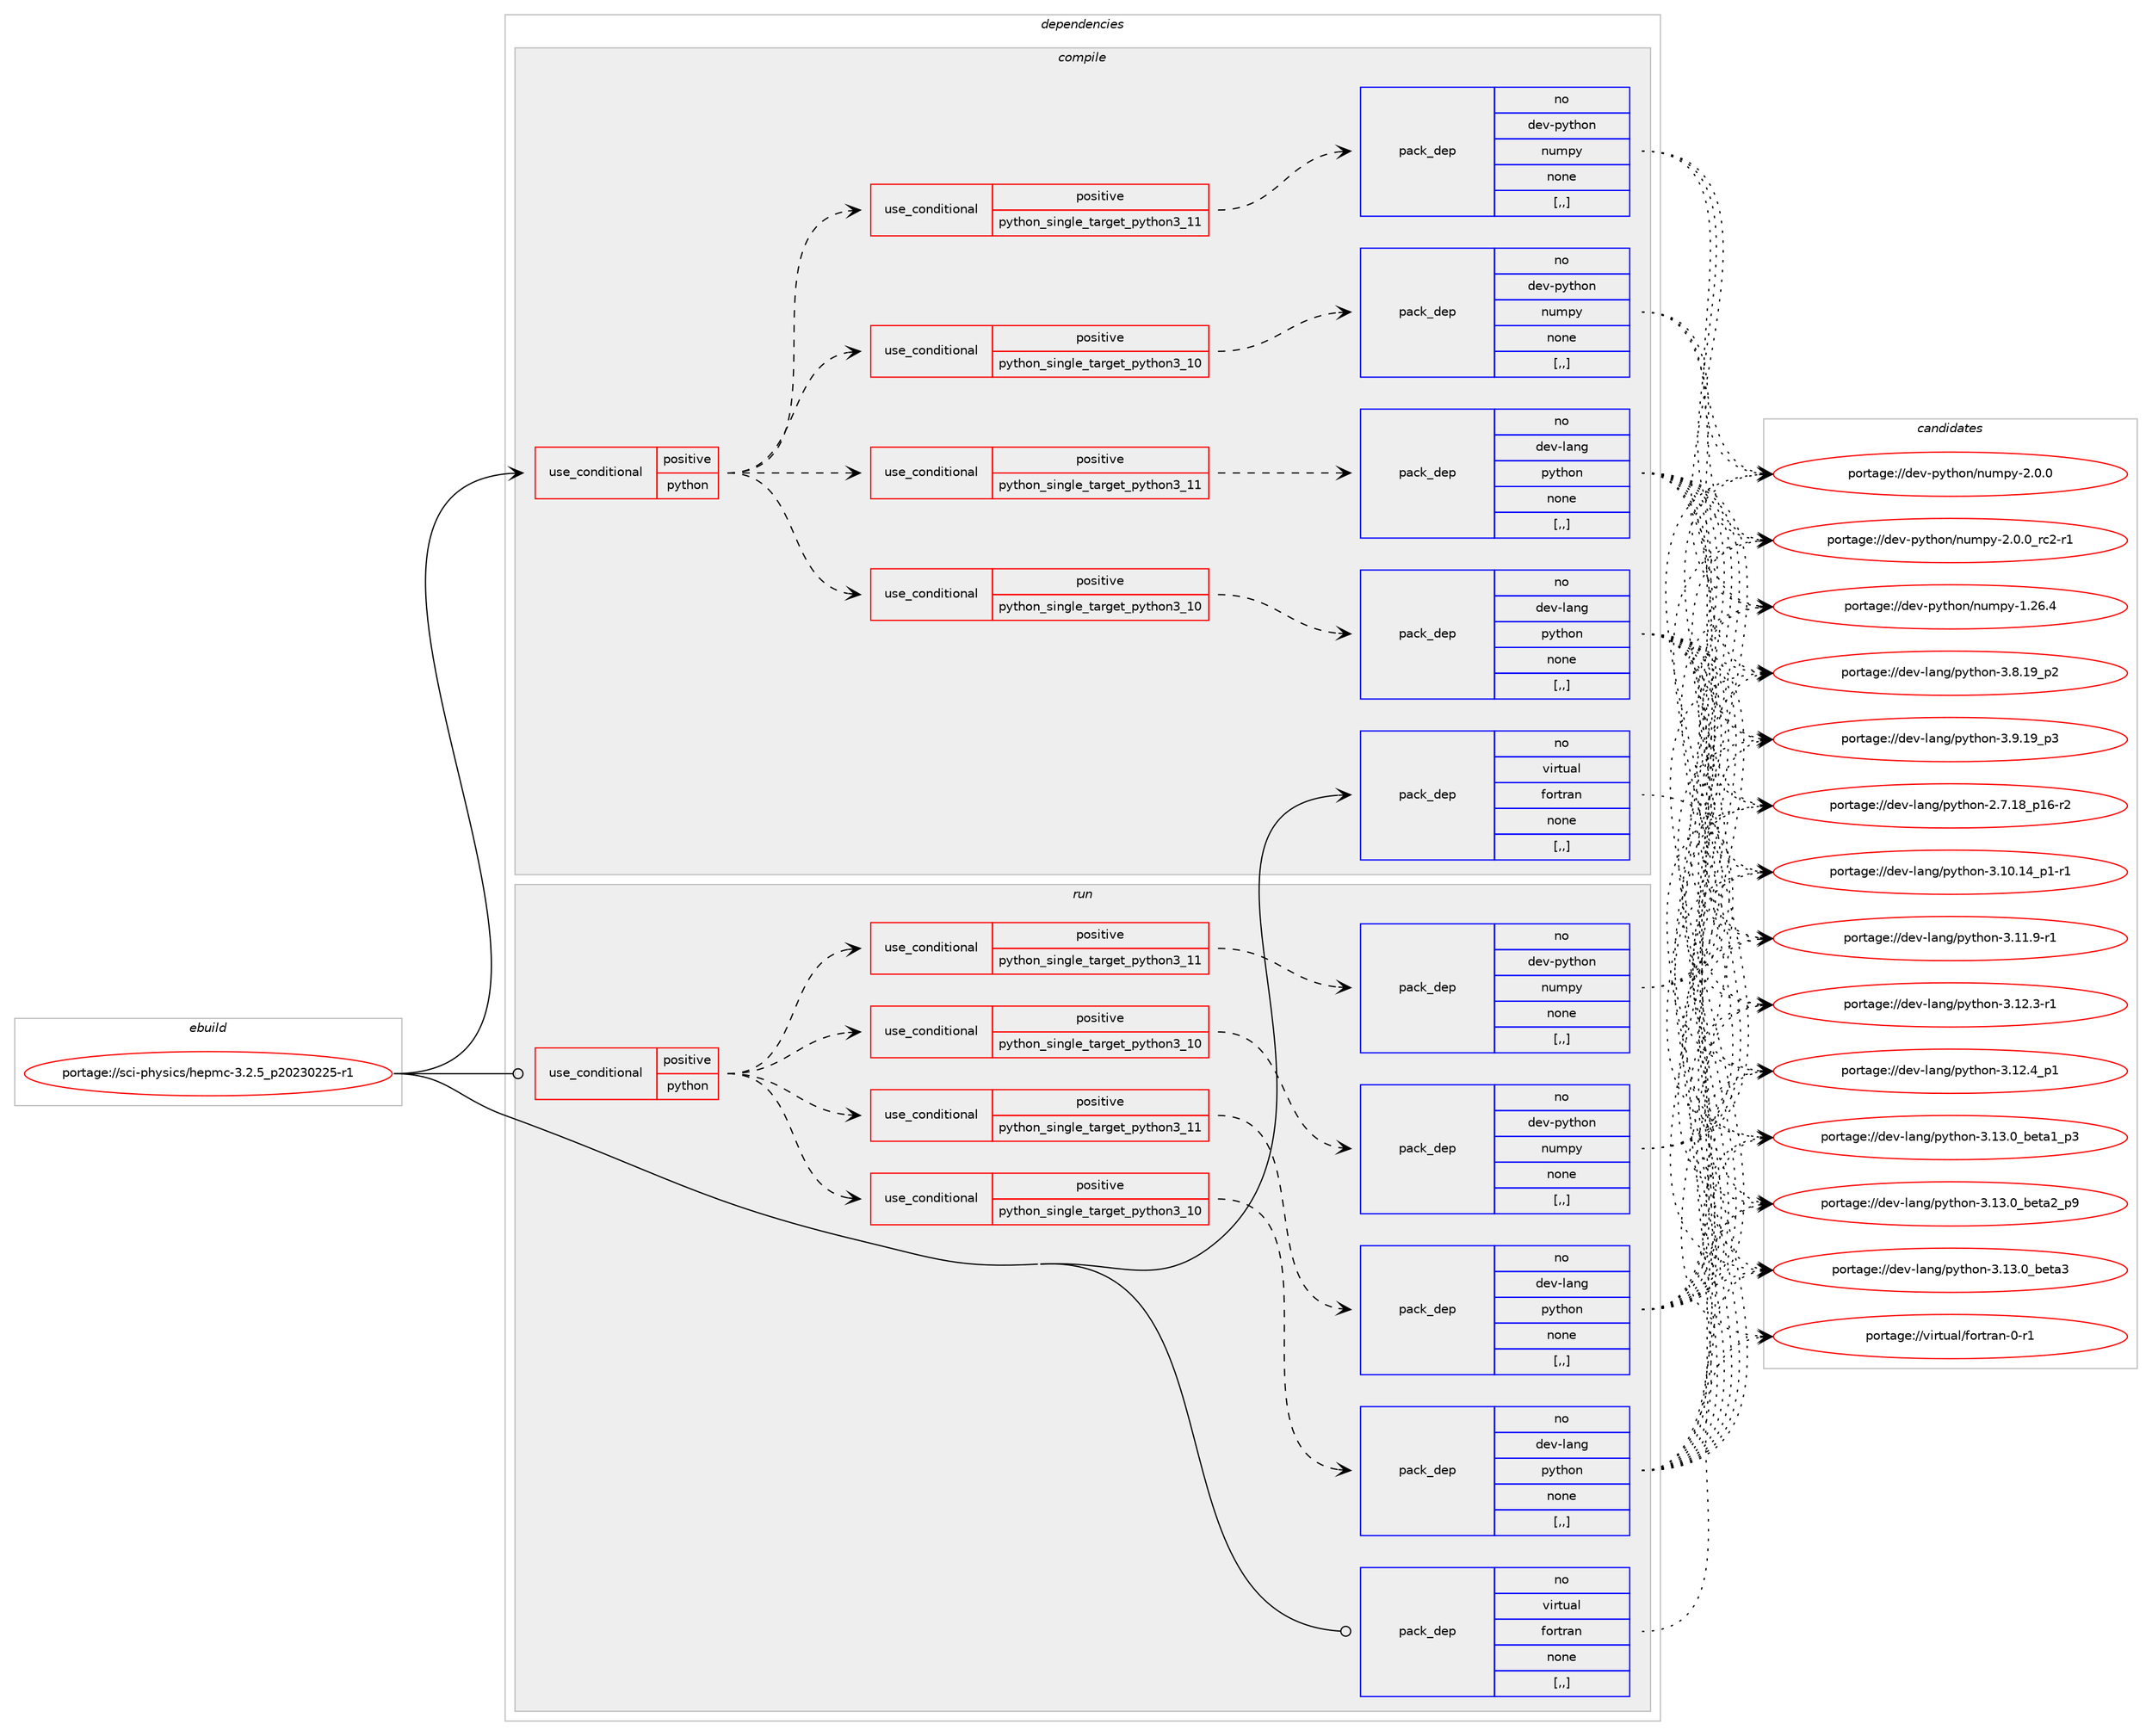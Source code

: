 digraph prolog {

# *************
# Graph options
# *************

newrank=true;
concentrate=true;
compound=true;
graph [rankdir=LR,fontname=Helvetica,fontsize=10,ranksep=1.5];#, ranksep=2.5, nodesep=0.2];
edge  [arrowhead=vee];
node  [fontname=Helvetica,fontsize=10];

# **********
# The ebuild
# **********

subgraph cluster_leftcol {
color=gray;
rank=same;
label=<<i>ebuild</i>>;
id [label="portage://sci-physics/hepmc-3.2.5_p20230225-r1", color=red, width=4, href="../sci-physics/hepmc-3.2.5_p20230225-r1.svg"];
}

# ****************
# The dependencies
# ****************

subgraph cluster_midcol {
color=gray;
label=<<i>dependencies</i>>;
subgraph cluster_compile {
fillcolor="#eeeeee";
style=filled;
label=<<i>compile</i>>;
subgraph cond106210 {
dependency400914 [label=<<TABLE BORDER="0" CELLBORDER="1" CELLSPACING="0" CELLPADDING="4"><TR><TD ROWSPAN="3" CELLPADDING="10">use_conditional</TD></TR><TR><TD>positive</TD></TR><TR><TD>python</TD></TR></TABLE>>, shape=none, color=red];
subgraph cond106211 {
dependency400915 [label=<<TABLE BORDER="0" CELLBORDER="1" CELLSPACING="0" CELLPADDING="4"><TR><TD ROWSPAN="3" CELLPADDING="10">use_conditional</TD></TR><TR><TD>positive</TD></TR><TR><TD>python_single_target_python3_10</TD></TR></TABLE>>, shape=none, color=red];
subgraph pack291870 {
dependency400916 [label=<<TABLE BORDER="0" CELLBORDER="1" CELLSPACING="0" CELLPADDING="4" WIDTH="220"><TR><TD ROWSPAN="6" CELLPADDING="30">pack_dep</TD></TR><TR><TD WIDTH="110">no</TD></TR><TR><TD>dev-lang</TD></TR><TR><TD>python</TD></TR><TR><TD>none</TD></TR><TR><TD>[,,]</TD></TR></TABLE>>, shape=none, color=blue];
}
dependency400915:e -> dependency400916:w [weight=20,style="dashed",arrowhead="vee"];
}
dependency400914:e -> dependency400915:w [weight=20,style="dashed",arrowhead="vee"];
subgraph cond106212 {
dependency400917 [label=<<TABLE BORDER="0" CELLBORDER="1" CELLSPACING="0" CELLPADDING="4"><TR><TD ROWSPAN="3" CELLPADDING="10">use_conditional</TD></TR><TR><TD>positive</TD></TR><TR><TD>python_single_target_python3_11</TD></TR></TABLE>>, shape=none, color=red];
subgraph pack291871 {
dependency400918 [label=<<TABLE BORDER="0" CELLBORDER="1" CELLSPACING="0" CELLPADDING="4" WIDTH="220"><TR><TD ROWSPAN="6" CELLPADDING="30">pack_dep</TD></TR><TR><TD WIDTH="110">no</TD></TR><TR><TD>dev-lang</TD></TR><TR><TD>python</TD></TR><TR><TD>none</TD></TR><TR><TD>[,,]</TD></TR></TABLE>>, shape=none, color=blue];
}
dependency400917:e -> dependency400918:w [weight=20,style="dashed",arrowhead="vee"];
}
dependency400914:e -> dependency400917:w [weight=20,style="dashed",arrowhead="vee"];
subgraph cond106213 {
dependency400919 [label=<<TABLE BORDER="0" CELLBORDER="1" CELLSPACING="0" CELLPADDING="4"><TR><TD ROWSPAN="3" CELLPADDING="10">use_conditional</TD></TR><TR><TD>positive</TD></TR><TR><TD>python_single_target_python3_10</TD></TR></TABLE>>, shape=none, color=red];
subgraph pack291872 {
dependency400920 [label=<<TABLE BORDER="0" CELLBORDER="1" CELLSPACING="0" CELLPADDING="4" WIDTH="220"><TR><TD ROWSPAN="6" CELLPADDING="30">pack_dep</TD></TR><TR><TD WIDTH="110">no</TD></TR><TR><TD>dev-python</TD></TR><TR><TD>numpy</TD></TR><TR><TD>none</TD></TR><TR><TD>[,,]</TD></TR></TABLE>>, shape=none, color=blue];
}
dependency400919:e -> dependency400920:w [weight=20,style="dashed",arrowhead="vee"];
}
dependency400914:e -> dependency400919:w [weight=20,style="dashed",arrowhead="vee"];
subgraph cond106214 {
dependency400921 [label=<<TABLE BORDER="0" CELLBORDER="1" CELLSPACING="0" CELLPADDING="4"><TR><TD ROWSPAN="3" CELLPADDING="10">use_conditional</TD></TR><TR><TD>positive</TD></TR><TR><TD>python_single_target_python3_11</TD></TR></TABLE>>, shape=none, color=red];
subgraph pack291873 {
dependency400922 [label=<<TABLE BORDER="0" CELLBORDER="1" CELLSPACING="0" CELLPADDING="4" WIDTH="220"><TR><TD ROWSPAN="6" CELLPADDING="30">pack_dep</TD></TR><TR><TD WIDTH="110">no</TD></TR><TR><TD>dev-python</TD></TR><TR><TD>numpy</TD></TR><TR><TD>none</TD></TR><TR><TD>[,,]</TD></TR></TABLE>>, shape=none, color=blue];
}
dependency400921:e -> dependency400922:w [weight=20,style="dashed",arrowhead="vee"];
}
dependency400914:e -> dependency400921:w [weight=20,style="dashed",arrowhead="vee"];
}
id:e -> dependency400914:w [weight=20,style="solid",arrowhead="vee"];
subgraph pack291874 {
dependency400923 [label=<<TABLE BORDER="0" CELLBORDER="1" CELLSPACING="0" CELLPADDING="4" WIDTH="220"><TR><TD ROWSPAN="6" CELLPADDING="30">pack_dep</TD></TR><TR><TD WIDTH="110">no</TD></TR><TR><TD>virtual</TD></TR><TR><TD>fortran</TD></TR><TR><TD>none</TD></TR><TR><TD>[,,]</TD></TR></TABLE>>, shape=none, color=blue];
}
id:e -> dependency400923:w [weight=20,style="solid",arrowhead="vee"];
}
subgraph cluster_compileandrun {
fillcolor="#eeeeee";
style=filled;
label=<<i>compile and run</i>>;
}
subgraph cluster_run {
fillcolor="#eeeeee";
style=filled;
label=<<i>run</i>>;
subgraph cond106215 {
dependency400924 [label=<<TABLE BORDER="0" CELLBORDER="1" CELLSPACING="0" CELLPADDING="4"><TR><TD ROWSPAN="3" CELLPADDING="10">use_conditional</TD></TR><TR><TD>positive</TD></TR><TR><TD>python</TD></TR></TABLE>>, shape=none, color=red];
subgraph cond106216 {
dependency400925 [label=<<TABLE BORDER="0" CELLBORDER="1" CELLSPACING="0" CELLPADDING="4"><TR><TD ROWSPAN="3" CELLPADDING="10">use_conditional</TD></TR><TR><TD>positive</TD></TR><TR><TD>python_single_target_python3_10</TD></TR></TABLE>>, shape=none, color=red];
subgraph pack291875 {
dependency400926 [label=<<TABLE BORDER="0" CELLBORDER="1" CELLSPACING="0" CELLPADDING="4" WIDTH="220"><TR><TD ROWSPAN="6" CELLPADDING="30">pack_dep</TD></TR><TR><TD WIDTH="110">no</TD></TR><TR><TD>dev-lang</TD></TR><TR><TD>python</TD></TR><TR><TD>none</TD></TR><TR><TD>[,,]</TD></TR></TABLE>>, shape=none, color=blue];
}
dependency400925:e -> dependency400926:w [weight=20,style="dashed",arrowhead="vee"];
}
dependency400924:e -> dependency400925:w [weight=20,style="dashed",arrowhead="vee"];
subgraph cond106217 {
dependency400927 [label=<<TABLE BORDER="0" CELLBORDER="1" CELLSPACING="0" CELLPADDING="4"><TR><TD ROWSPAN="3" CELLPADDING="10">use_conditional</TD></TR><TR><TD>positive</TD></TR><TR><TD>python_single_target_python3_11</TD></TR></TABLE>>, shape=none, color=red];
subgraph pack291876 {
dependency400928 [label=<<TABLE BORDER="0" CELLBORDER="1" CELLSPACING="0" CELLPADDING="4" WIDTH="220"><TR><TD ROWSPAN="6" CELLPADDING="30">pack_dep</TD></TR><TR><TD WIDTH="110">no</TD></TR><TR><TD>dev-lang</TD></TR><TR><TD>python</TD></TR><TR><TD>none</TD></TR><TR><TD>[,,]</TD></TR></TABLE>>, shape=none, color=blue];
}
dependency400927:e -> dependency400928:w [weight=20,style="dashed",arrowhead="vee"];
}
dependency400924:e -> dependency400927:w [weight=20,style="dashed",arrowhead="vee"];
subgraph cond106218 {
dependency400929 [label=<<TABLE BORDER="0" CELLBORDER="1" CELLSPACING="0" CELLPADDING="4"><TR><TD ROWSPAN="3" CELLPADDING="10">use_conditional</TD></TR><TR><TD>positive</TD></TR><TR><TD>python_single_target_python3_10</TD></TR></TABLE>>, shape=none, color=red];
subgraph pack291877 {
dependency400930 [label=<<TABLE BORDER="0" CELLBORDER="1" CELLSPACING="0" CELLPADDING="4" WIDTH="220"><TR><TD ROWSPAN="6" CELLPADDING="30">pack_dep</TD></TR><TR><TD WIDTH="110">no</TD></TR><TR><TD>dev-python</TD></TR><TR><TD>numpy</TD></TR><TR><TD>none</TD></TR><TR><TD>[,,]</TD></TR></TABLE>>, shape=none, color=blue];
}
dependency400929:e -> dependency400930:w [weight=20,style="dashed",arrowhead="vee"];
}
dependency400924:e -> dependency400929:w [weight=20,style="dashed",arrowhead="vee"];
subgraph cond106219 {
dependency400931 [label=<<TABLE BORDER="0" CELLBORDER="1" CELLSPACING="0" CELLPADDING="4"><TR><TD ROWSPAN="3" CELLPADDING="10">use_conditional</TD></TR><TR><TD>positive</TD></TR><TR><TD>python_single_target_python3_11</TD></TR></TABLE>>, shape=none, color=red];
subgraph pack291878 {
dependency400932 [label=<<TABLE BORDER="0" CELLBORDER="1" CELLSPACING="0" CELLPADDING="4" WIDTH="220"><TR><TD ROWSPAN="6" CELLPADDING="30">pack_dep</TD></TR><TR><TD WIDTH="110">no</TD></TR><TR><TD>dev-python</TD></TR><TR><TD>numpy</TD></TR><TR><TD>none</TD></TR><TR><TD>[,,]</TD></TR></TABLE>>, shape=none, color=blue];
}
dependency400931:e -> dependency400932:w [weight=20,style="dashed",arrowhead="vee"];
}
dependency400924:e -> dependency400931:w [weight=20,style="dashed",arrowhead="vee"];
}
id:e -> dependency400924:w [weight=20,style="solid",arrowhead="odot"];
subgraph pack291879 {
dependency400933 [label=<<TABLE BORDER="0" CELLBORDER="1" CELLSPACING="0" CELLPADDING="4" WIDTH="220"><TR><TD ROWSPAN="6" CELLPADDING="30">pack_dep</TD></TR><TR><TD WIDTH="110">no</TD></TR><TR><TD>virtual</TD></TR><TR><TD>fortran</TD></TR><TR><TD>none</TD></TR><TR><TD>[,,]</TD></TR></TABLE>>, shape=none, color=blue];
}
id:e -> dependency400933:w [weight=20,style="solid",arrowhead="odot"];
}
}

# **************
# The candidates
# **************

subgraph cluster_choices {
rank=same;
color=gray;
label=<<i>candidates</i>>;

subgraph choice291870 {
color=black;
nodesep=1;
choice100101118451089711010347112121116104111110455046554649569511249544511450 [label="portage://dev-lang/python-2.7.18_p16-r2", color=red, width=4,href="../dev-lang/python-2.7.18_p16-r2.svg"];
choice100101118451089711010347112121116104111110455146494846495295112494511449 [label="portage://dev-lang/python-3.10.14_p1-r1", color=red, width=4,href="../dev-lang/python-3.10.14_p1-r1.svg"];
choice100101118451089711010347112121116104111110455146494946574511449 [label="portage://dev-lang/python-3.11.9-r1", color=red, width=4,href="../dev-lang/python-3.11.9-r1.svg"];
choice100101118451089711010347112121116104111110455146495046514511449 [label="portage://dev-lang/python-3.12.3-r1", color=red, width=4,href="../dev-lang/python-3.12.3-r1.svg"];
choice100101118451089711010347112121116104111110455146495046529511249 [label="portage://dev-lang/python-3.12.4_p1", color=red, width=4,href="../dev-lang/python-3.12.4_p1.svg"];
choice10010111845108971101034711212111610411111045514649514648959810111697499511251 [label="portage://dev-lang/python-3.13.0_beta1_p3", color=red, width=4,href="../dev-lang/python-3.13.0_beta1_p3.svg"];
choice10010111845108971101034711212111610411111045514649514648959810111697509511257 [label="portage://dev-lang/python-3.13.0_beta2_p9", color=red, width=4,href="../dev-lang/python-3.13.0_beta2_p9.svg"];
choice1001011184510897110103471121211161041111104551464951464895981011169751 [label="portage://dev-lang/python-3.13.0_beta3", color=red, width=4,href="../dev-lang/python-3.13.0_beta3.svg"];
choice100101118451089711010347112121116104111110455146564649579511250 [label="portage://dev-lang/python-3.8.19_p2", color=red, width=4,href="../dev-lang/python-3.8.19_p2.svg"];
choice100101118451089711010347112121116104111110455146574649579511251 [label="portage://dev-lang/python-3.9.19_p3", color=red, width=4,href="../dev-lang/python-3.9.19_p3.svg"];
dependency400916:e -> choice100101118451089711010347112121116104111110455046554649569511249544511450:w [style=dotted,weight="100"];
dependency400916:e -> choice100101118451089711010347112121116104111110455146494846495295112494511449:w [style=dotted,weight="100"];
dependency400916:e -> choice100101118451089711010347112121116104111110455146494946574511449:w [style=dotted,weight="100"];
dependency400916:e -> choice100101118451089711010347112121116104111110455146495046514511449:w [style=dotted,weight="100"];
dependency400916:e -> choice100101118451089711010347112121116104111110455146495046529511249:w [style=dotted,weight="100"];
dependency400916:e -> choice10010111845108971101034711212111610411111045514649514648959810111697499511251:w [style=dotted,weight="100"];
dependency400916:e -> choice10010111845108971101034711212111610411111045514649514648959810111697509511257:w [style=dotted,weight="100"];
dependency400916:e -> choice1001011184510897110103471121211161041111104551464951464895981011169751:w [style=dotted,weight="100"];
dependency400916:e -> choice100101118451089711010347112121116104111110455146564649579511250:w [style=dotted,weight="100"];
dependency400916:e -> choice100101118451089711010347112121116104111110455146574649579511251:w [style=dotted,weight="100"];
}
subgraph choice291871 {
color=black;
nodesep=1;
choice100101118451089711010347112121116104111110455046554649569511249544511450 [label="portage://dev-lang/python-2.7.18_p16-r2", color=red, width=4,href="../dev-lang/python-2.7.18_p16-r2.svg"];
choice100101118451089711010347112121116104111110455146494846495295112494511449 [label="portage://dev-lang/python-3.10.14_p1-r1", color=red, width=4,href="../dev-lang/python-3.10.14_p1-r1.svg"];
choice100101118451089711010347112121116104111110455146494946574511449 [label="portage://dev-lang/python-3.11.9-r1", color=red, width=4,href="../dev-lang/python-3.11.9-r1.svg"];
choice100101118451089711010347112121116104111110455146495046514511449 [label="portage://dev-lang/python-3.12.3-r1", color=red, width=4,href="../dev-lang/python-3.12.3-r1.svg"];
choice100101118451089711010347112121116104111110455146495046529511249 [label="portage://dev-lang/python-3.12.4_p1", color=red, width=4,href="../dev-lang/python-3.12.4_p1.svg"];
choice10010111845108971101034711212111610411111045514649514648959810111697499511251 [label="portage://dev-lang/python-3.13.0_beta1_p3", color=red, width=4,href="../dev-lang/python-3.13.0_beta1_p3.svg"];
choice10010111845108971101034711212111610411111045514649514648959810111697509511257 [label="portage://dev-lang/python-3.13.0_beta2_p9", color=red, width=4,href="../dev-lang/python-3.13.0_beta2_p9.svg"];
choice1001011184510897110103471121211161041111104551464951464895981011169751 [label="portage://dev-lang/python-3.13.0_beta3", color=red, width=4,href="../dev-lang/python-3.13.0_beta3.svg"];
choice100101118451089711010347112121116104111110455146564649579511250 [label="portage://dev-lang/python-3.8.19_p2", color=red, width=4,href="../dev-lang/python-3.8.19_p2.svg"];
choice100101118451089711010347112121116104111110455146574649579511251 [label="portage://dev-lang/python-3.9.19_p3", color=red, width=4,href="../dev-lang/python-3.9.19_p3.svg"];
dependency400918:e -> choice100101118451089711010347112121116104111110455046554649569511249544511450:w [style=dotted,weight="100"];
dependency400918:e -> choice100101118451089711010347112121116104111110455146494846495295112494511449:w [style=dotted,weight="100"];
dependency400918:e -> choice100101118451089711010347112121116104111110455146494946574511449:w [style=dotted,weight="100"];
dependency400918:e -> choice100101118451089711010347112121116104111110455146495046514511449:w [style=dotted,weight="100"];
dependency400918:e -> choice100101118451089711010347112121116104111110455146495046529511249:w [style=dotted,weight="100"];
dependency400918:e -> choice10010111845108971101034711212111610411111045514649514648959810111697499511251:w [style=dotted,weight="100"];
dependency400918:e -> choice10010111845108971101034711212111610411111045514649514648959810111697509511257:w [style=dotted,weight="100"];
dependency400918:e -> choice1001011184510897110103471121211161041111104551464951464895981011169751:w [style=dotted,weight="100"];
dependency400918:e -> choice100101118451089711010347112121116104111110455146564649579511250:w [style=dotted,weight="100"];
dependency400918:e -> choice100101118451089711010347112121116104111110455146574649579511251:w [style=dotted,weight="100"];
}
subgraph choice291872 {
color=black;
nodesep=1;
choice100101118451121211161041111104711011710911212145494650544652 [label="portage://dev-python/numpy-1.26.4", color=red, width=4,href="../dev-python/numpy-1.26.4.svg"];
choice1001011184511212111610411111047110117109112121455046484648 [label="portage://dev-python/numpy-2.0.0", color=red, width=4,href="../dev-python/numpy-2.0.0.svg"];
choice10010111845112121116104111110471101171091121214550464846489511499504511449 [label="portage://dev-python/numpy-2.0.0_rc2-r1", color=red, width=4,href="../dev-python/numpy-2.0.0_rc2-r1.svg"];
dependency400920:e -> choice100101118451121211161041111104711011710911212145494650544652:w [style=dotted,weight="100"];
dependency400920:e -> choice1001011184511212111610411111047110117109112121455046484648:w [style=dotted,weight="100"];
dependency400920:e -> choice10010111845112121116104111110471101171091121214550464846489511499504511449:w [style=dotted,weight="100"];
}
subgraph choice291873 {
color=black;
nodesep=1;
choice100101118451121211161041111104711011710911212145494650544652 [label="portage://dev-python/numpy-1.26.4", color=red, width=4,href="../dev-python/numpy-1.26.4.svg"];
choice1001011184511212111610411111047110117109112121455046484648 [label="portage://dev-python/numpy-2.0.0", color=red, width=4,href="../dev-python/numpy-2.0.0.svg"];
choice10010111845112121116104111110471101171091121214550464846489511499504511449 [label="portage://dev-python/numpy-2.0.0_rc2-r1", color=red, width=4,href="../dev-python/numpy-2.0.0_rc2-r1.svg"];
dependency400922:e -> choice100101118451121211161041111104711011710911212145494650544652:w [style=dotted,weight="100"];
dependency400922:e -> choice1001011184511212111610411111047110117109112121455046484648:w [style=dotted,weight="100"];
dependency400922:e -> choice10010111845112121116104111110471101171091121214550464846489511499504511449:w [style=dotted,weight="100"];
}
subgraph choice291874 {
color=black;
nodesep=1;
choice11810511411611797108471021111141161149711045484511449 [label="portage://virtual/fortran-0-r1", color=red, width=4,href="../virtual/fortran-0-r1.svg"];
dependency400923:e -> choice11810511411611797108471021111141161149711045484511449:w [style=dotted,weight="100"];
}
subgraph choice291875 {
color=black;
nodesep=1;
choice100101118451089711010347112121116104111110455046554649569511249544511450 [label="portage://dev-lang/python-2.7.18_p16-r2", color=red, width=4,href="../dev-lang/python-2.7.18_p16-r2.svg"];
choice100101118451089711010347112121116104111110455146494846495295112494511449 [label="portage://dev-lang/python-3.10.14_p1-r1", color=red, width=4,href="../dev-lang/python-3.10.14_p1-r1.svg"];
choice100101118451089711010347112121116104111110455146494946574511449 [label="portage://dev-lang/python-3.11.9-r1", color=red, width=4,href="../dev-lang/python-3.11.9-r1.svg"];
choice100101118451089711010347112121116104111110455146495046514511449 [label="portage://dev-lang/python-3.12.3-r1", color=red, width=4,href="../dev-lang/python-3.12.3-r1.svg"];
choice100101118451089711010347112121116104111110455146495046529511249 [label="portage://dev-lang/python-3.12.4_p1", color=red, width=4,href="../dev-lang/python-3.12.4_p1.svg"];
choice10010111845108971101034711212111610411111045514649514648959810111697499511251 [label="portage://dev-lang/python-3.13.0_beta1_p3", color=red, width=4,href="../dev-lang/python-3.13.0_beta1_p3.svg"];
choice10010111845108971101034711212111610411111045514649514648959810111697509511257 [label="portage://dev-lang/python-3.13.0_beta2_p9", color=red, width=4,href="../dev-lang/python-3.13.0_beta2_p9.svg"];
choice1001011184510897110103471121211161041111104551464951464895981011169751 [label="portage://dev-lang/python-3.13.0_beta3", color=red, width=4,href="../dev-lang/python-3.13.0_beta3.svg"];
choice100101118451089711010347112121116104111110455146564649579511250 [label="portage://dev-lang/python-3.8.19_p2", color=red, width=4,href="../dev-lang/python-3.8.19_p2.svg"];
choice100101118451089711010347112121116104111110455146574649579511251 [label="portage://dev-lang/python-3.9.19_p3", color=red, width=4,href="../dev-lang/python-3.9.19_p3.svg"];
dependency400926:e -> choice100101118451089711010347112121116104111110455046554649569511249544511450:w [style=dotted,weight="100"];
dependency400926:e -> choice100101118451089711010347112121116104111110455146494846495295112494511449:w [style=dotted,weight="100"];
dependency400926:e -> choice100101118451089711010347112121116104111110455146494946574511449:w [style=dotted,weight="100"];
dependency400926:e -> choice100101118451089711010347112121116104111110455146495046514511449:w [style=dotted,weight="100"];
dependency400926:e -> choice100101118451089711010347112121116104111110455146495046529511249:w [style=dotted,weight="100"];
dependency400926:e -> choice10010111845108971101034711212111610411111045514649514648959810111697499511251:w [style=dotted,weight="100"];
dependency400926:e -> choice10010111845108971101034711212111610411111045514649514648959810111697509511257:w [style=dotted,weight="100"];
dependency400926:e -> choice1001011184510897110103471121211161041111104551464951464895981011169751:w [style=dotted,weight="100"];
dependency400926:e -> choice100101118451089711010347112121116104111110455146564649579511250:w [style=dotted,weight="100"];
dependency400926:e -> choice100101118451089711010347112121116104111110455146574649579511251:w [style=dotted,weight="100"];
}
subgraph choice291876 {
color=black;
nodesep=1;
choice100101118451089711010347112121116104111110455046554649569511249544511450 [label="portage://dev-lang/python-2.7.18_p16-r2", color=red, width=4,href="../dev-lang/python-2.7.18_p16-r2.svg"];
choice100101118451089711010347112121116104111110455146494846495295112494511449 [label="portage://dev-lang/python-3.10.14_p1-r1", color=red, width=4,href="../dev-lang/python-3.10.14_p1-r1.svg"];
choice100101118451089711010347112121116104111110455146494946574511449 [label="portage://dev-lang/python-3.11.9-r1", color=red, width=4,href="../dev-lang/python-3.11.9-r1.svg"];
choice100101118451089711010347112121116104111110455146495046514511449 [label="portage://dev-lang/python-3.12.3-r1", color=red, width=4,href="../dev-lang/python-3.12.3-r1.svg"];
choice100101118451089711010347112121116104111110455146495046529511249 [label="portage://dev-lang/python-3.12.4_p1", color=red, width=4,href="../dev-lang/python-3.12.4_p1.svg"];
choice10010111845108971101034711212111610411111045514649514648959810111697499511251 [label="portage://dev-lang/python-3.13.0_beta1_p3", color=red, width=4,href="../dev-lang/python-3.13.0_beta1_p3.svg"];
choice10010111845108971101034711212111610411111045514649514648959810111697509511257 [label="portage://dev-lang/python-3.13.0_beta2_p9", color=red, width=4,href="../dev-lang/python-3.13.0_beta2_p9.svg"];
choice1001011184510897110103471121211161041111104551464951464895981011169751 [label="portage://dev-lang/python-3.13.0_beta3", color=red, width=4,href="../dev-lang/python-3.13.0_beta3.svg"];
choice100101118451089711010347112121116104111110455146564649579511250 [label="portage://dev-lang/python-3.8.19_p2", color=red, width=4,href="../dev-lang/python-3.8.19_p2.svg"];
choice100101118451089711010347112121116104111110455146574649579511251 [label="portage://dev-lang/python-3.9.19_p3", color=red, width=4,href="../dev-lang/python-3.9.19_p3.svg"];
dependency400928:e -> choice100101118451089711010347112121116104111110455046554649569511249544511450:w [style=dotted,weight="100"];
dependency400928:e -> choice100101118451089711010347112121116104111110455146494846495295112494511449:w [style=dotted,weight="100"];
dependency400928:e -> choice100101118451089711010347112121116104111110455146494946574511449:w [style=dotted,weight="100"];
dependency400928:e -> choice100101118451089711010347112121116104111110455146495046514511449:w [style=dotted,weight="100"];
dependency400928:e -> choice100101118451089711010347112121116104111110455146495046529511249:w [style=dotted,weight="100"];
dependency400928:e -> choice10010111845108971101034711212111610411111045514649514648959810111697499511251:w [style=dotted,weight="100"];
dependency400928:e -> choice10010111845108971101034711212111610411111045514649514648959810111697509511257:w [style=dotted,weight="100"];
dependency400928:e -> choice1001011184510897110103471121211161041111104551464951464895981011169751:w [style=dotted,weight="100"];
dependency400928:e -> choice100101118451089711010347112121116104111110455146564649579511250:w [style=dotted,weight="100"];
dependency400928:e -> choice100101118451089711010347112121116104111110455146574649579511251:w [style=dotted,weight="100"];
}
subgraph choice291877 {
color=black;
nodesep=1;
choice100101118451121211161041111104711011710911212145494650544652 [label="portage://dev-python/numpy-1.26.4", color=red, width=4,href="../dev-python/numpy-1.26.4.svg"];
choice1001011184511212111610411111047110117109112121455046484648 [label="portage://dev-python/numpy-2.0.0", color=red, width=4,href="../dev-python/numpy-2.0.0.svg"];
choice10010111845112121116104111110471101171091121214550464846489511499504511449 [label="portage://dev-python/numpy-2.0.0_rc2-r1", color=red, width=4,href="../dev-python/numpy-2.0.0_rc2-r1.svg"];
dependency400930:e -> choice100101118451121211161041111104711011710911212145494650544652:w [style=dotted,weight="100"];
dependency400930:e -> choice1001011184511212111610411111047110117109112121455046484648:w [style=dotted,weight="100"];
dependency400930:e -> choice10010111845112121116104111110471101171091121214550464846489511499504511449:w [style=dotted,weight="100"];
}
subgraph choice291878 {
color=black;
nodesep=1;
choice100101118451121211161041111104711011710911212145494650544652 [label="portage://dev-python/numpy-1.26.4", color=red, width=4,href="../dev-python/numpy-1.26.4.svg"];
choice1001011184511212111610411111047110117109112121455046484648 [label="portage://dev-python/numpy-2.0.0", color=red, width=4,href="../dev-python/numpy-2.0.0.svg"];
choice10010111845112121116104111110471101171091121214550464846489511499504511449 [label="portage://dev-python/numpy-2.0.0_rc2-r1", color=red, width=4,href="../dev-python/numpy-2.0.0_rc2-r1.svg"];
dependency400932:e -> choice100101118451121211161041111104711011710911212145494650544652:w [style=dotted,weight="100"];
dependency400932:e -> choice1001011184511212111610411111047110117109112121455046484648:w [style=dotted,weight="100"];
dependency400932:e -> choice10010111845112121116104111110471101171091121214550464846489511499504511449:w [style=dotted,weight="100"];
}
subgraph choice291879 {
color=black;
nodesep=1;
choice11810511411611797108471021111141161149711045484511449 [label="portage://virtual/fortran-0-r1", color=red, width=4,href="../virtual/fortran-0-r1.svg"];
dependency400933:e -> choice11810511411611797108471021111141161149711045484511449:w [style=dotted,weight="100"];
}
}

}

